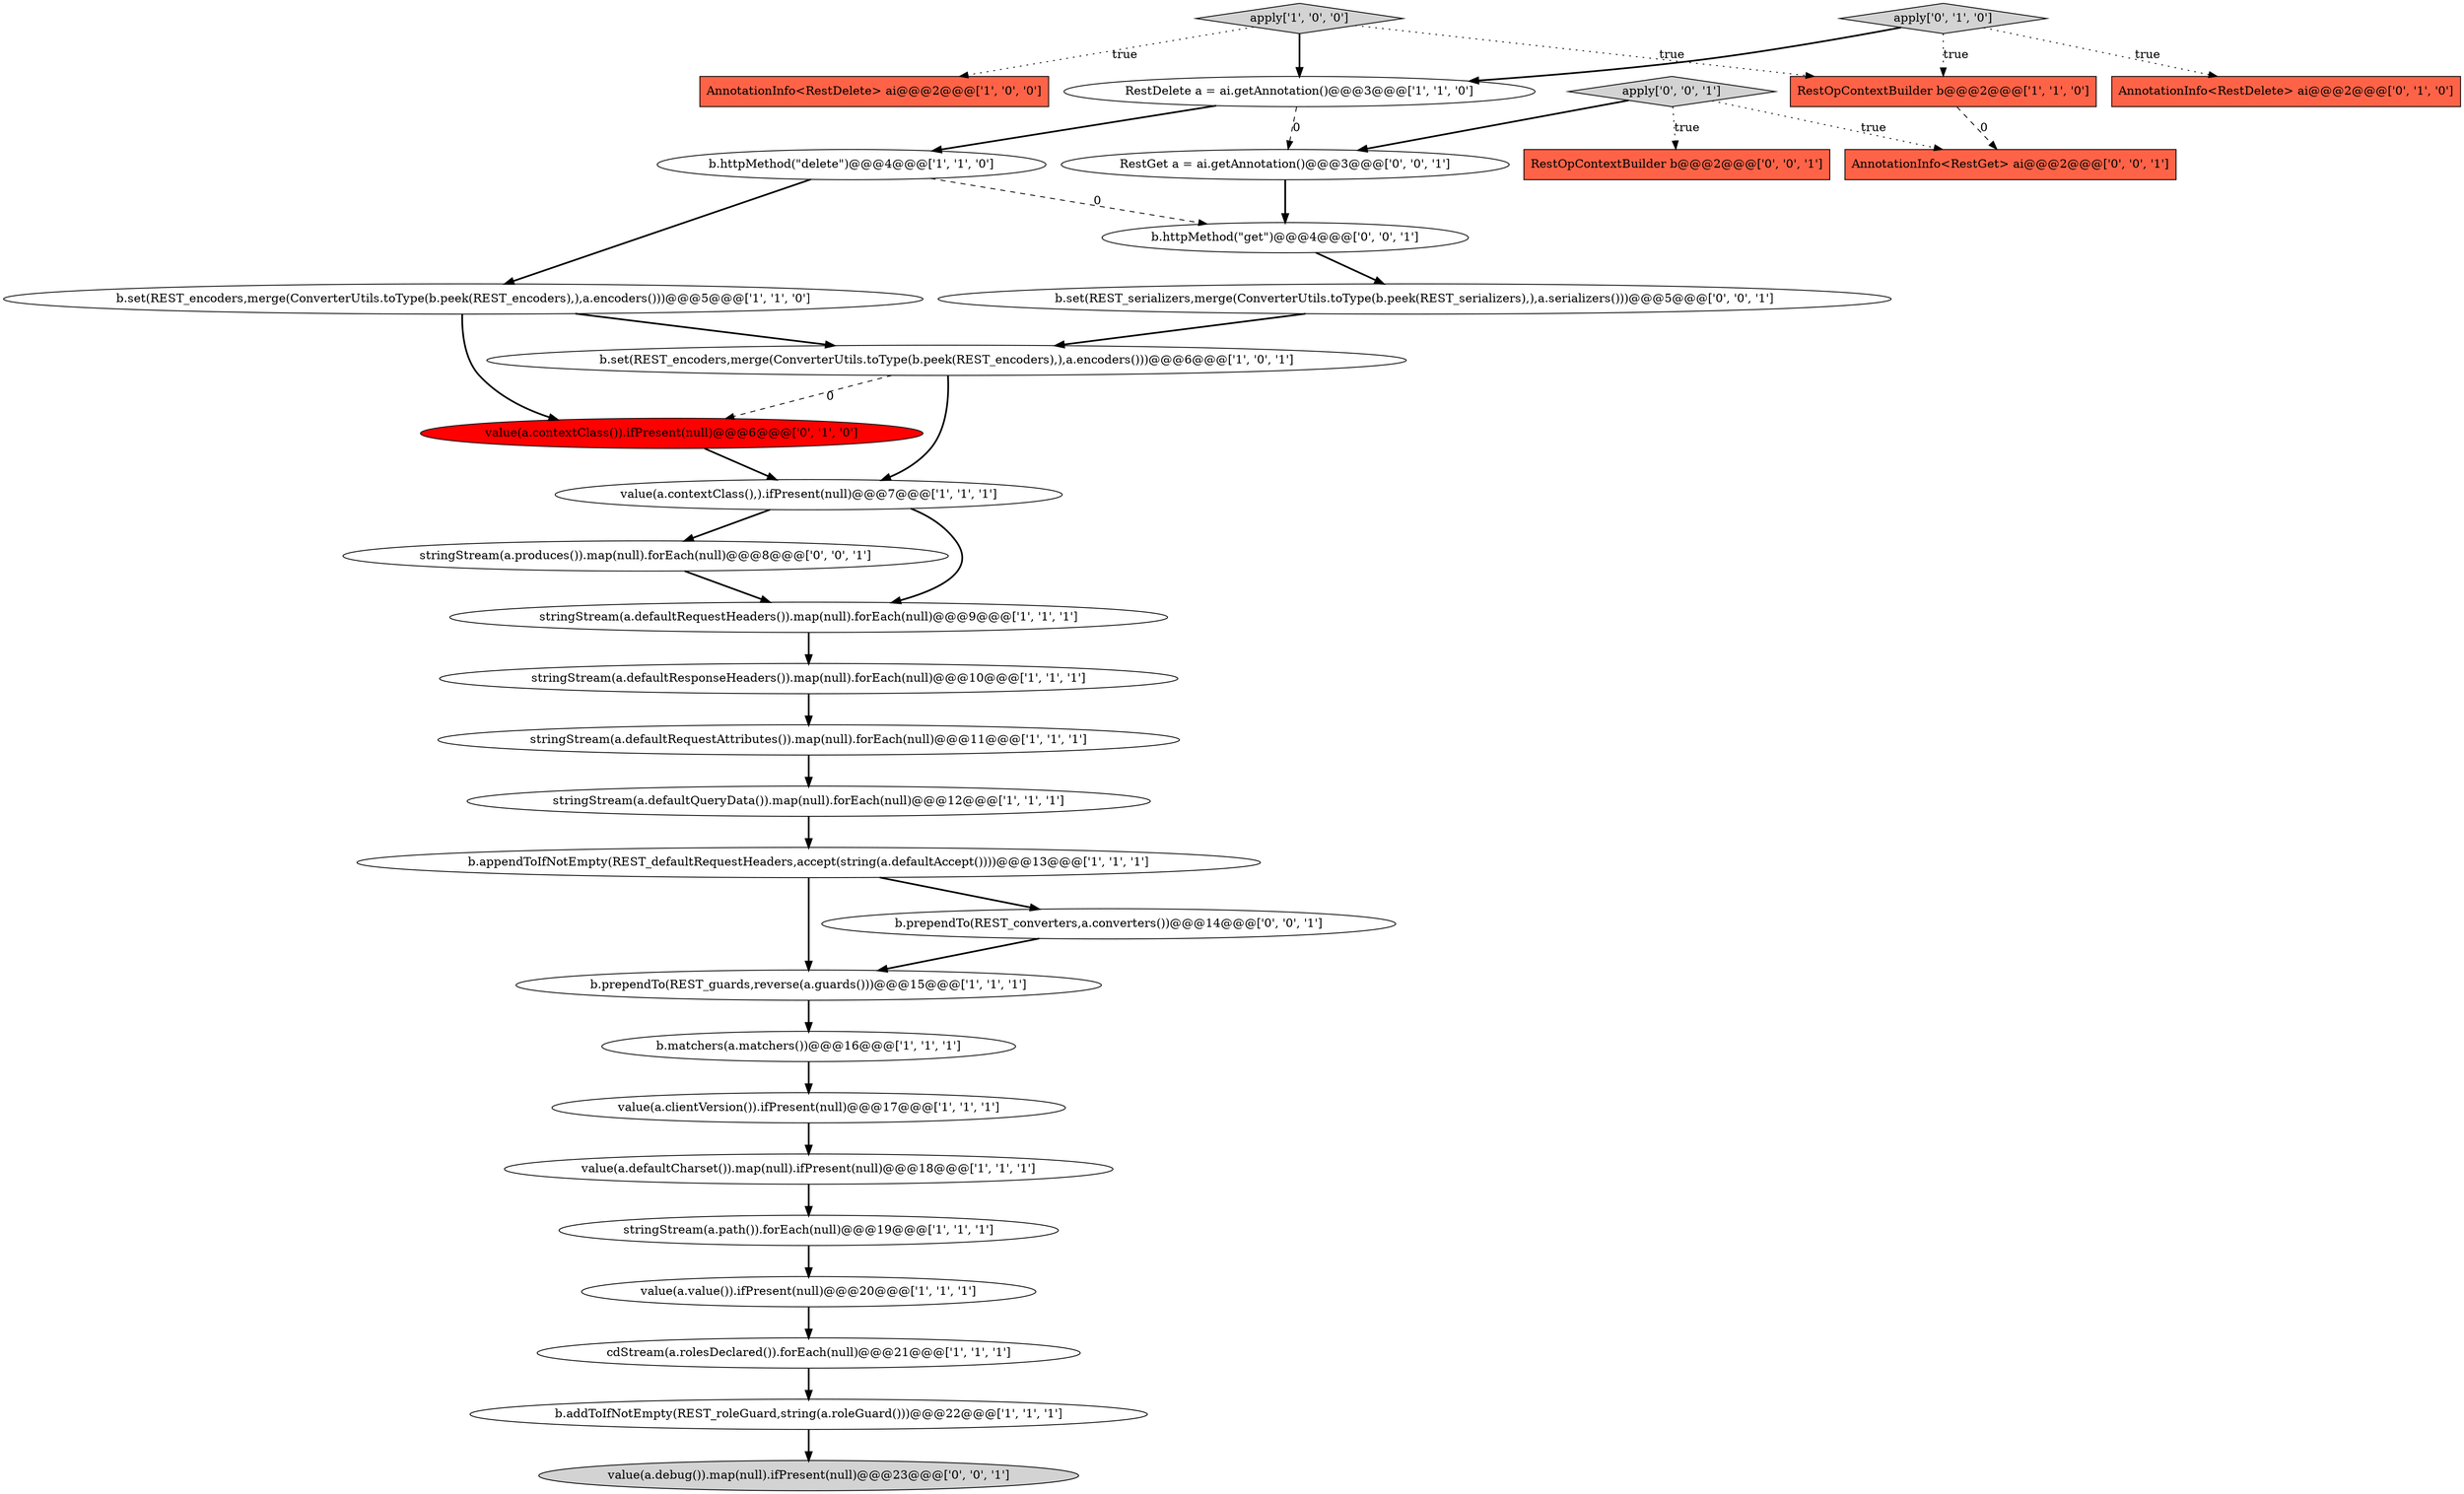 digraph {
17 [style = filled, label = "stringStream(a.path()).forEach(null)@@@19@@@['1', '1', '1']", fillcolor = white, shape = ellipse image = "AAA0AAABBB1BBB"];
31 [style = filled, label = "AnnotationInfo<RestGet> ai@@@2@@@['0', '0', '1']", fillcolor = tomato, shape = box image = "AAA0AAABBB3BBB"];
9 [style = filled, label = "stringStream(a.defaultRequestHeaders()).map(null).forEach(null)@@@9@@@['1', '1', '1']", fillcolor = white, shape = ellipse image = "AAA0AAABBB1BBB"];
10 [style = filled, label = "b.appendToIfNotEmpty(REST_defaultRequestHeaders,accept(string(a.defaultAccept())))@@@13@@@['1', '1', '1']", fillcolor = white, shape = ellipse image = "AAA0AAABBB1BBB"];
7 [style = filled, label = "apply['1', '0', '0']", fillcolor = lightgray, shape = diamond image = "AAA0AAABBB1BBB"];
5 [style = filled, label = "b.addToIfNotEmpty(REST_roleGuard,string(a.roleGuard()))@@@22@@@['1', '1', '1']", fillcolor = white, shape = ellipse image = "AAA0AAABBB1BBB"];
18 [style = filled, label = "stringStream(a.defaultRequestAttributes()).map(null).forEach(null)@@@11@@@['1', '1', '1']", fillcolor = white, shape = ellipse image = "AAA0AAABBB1BBB"];
0 [style = filled, label = "value(a.value()).ifPresent(null)@@@20@@@['1', '1', '1']", fillcolor = white, shape = ellipse image = "AAA0AAABBB1BBB"];
30 [style = filled, label = "RestGet a = ai.getAnnotation()@@@3@@@['0', '0', '1']", fillcolor = white, shape = ellipse image = "AAA0AAABBB3BBB"];
24 [style = filled, label = "stringStream(a.produces()).map(null).forEach(null)@@@8@@@['0', '0', '1']", fillcolor = white, shape = ellipse image = "AAA0AAABBB3BBB"];
27 [style = filled, label = "RestOpContextBuilder b@@@2@@@['0', '0', '1']", fillcolor = tomato, shape = box image = "AAA0AAABBB3BBB"];
32 [style = filled, label = "value(a.debug()).map(null).ifPresent(null)@@@23@@@['0', '0', '1']", fillcolor = lightgray, shape = ellipse image = "AAA0AAABBB3BBB"];
3 [style = filled, label = "value(a.clientVersion()).ifPresent(null)@@@17@@@['1', '1', '1']", fillcolor = white, shape = ellipse image = "AAA0AAABBB1BBB"];
2 [style = filled, label = "stringStream(a.defaultResponseHeaders()).map(null).forEach(null)@@@10@@@['1', '1', '1']", fillcolor = white, shape = ellipse image = "AAA0AAABBB1BBB"];
8 [style = filled, label = "b.set(REST_encoders,merge(ConverterUtils.toType(b.peek(REST_encoders),),a.encoders()))@@@5@@@['1', '1', '0']", fillcolor = white, shape = ellipse image = "AAA0AAABBB1BBB"];
26 [style = filled, label = "b.prependTo(REST_converters,a.converters())@@@14@@@['0', '0', '1']", fillcolor = white, shape = ellipse image = "AAA0AAABBB3BBB"];
20 [style = filled, label = "stringStream(a.defaultQueryData()).map(null).forEach(null)@@@12@@@['1', '1', '1']", fillcolor = white, shape = ellipse image = "AAA0AAABBB1BBB"];
13 [style = filled, label = "RestOpContextBuilder b@@@2@@@['1', '1', '0']", fillcolor = tomato, shape = box image = "AAA0AAABBB1BBB"];
1 [style = filled, label = "value(a.contextClass(),).ifPresent(null)@@@7@@@['1', '1', '1']", fillcolor = white, shape = ellipse image = "AAA0AAABBB1BBB"];
16 [style = filled, label = "cdStream(a.rolesDeclared()).forEach(null)@@@21@@@['1', '1', '1']", fillcolor = white, shape = ellipse image = "AAA0AAABBB1BBB"];
28 [style = filled, label = "b.httpMethod(\"get\")@@@4@@@['0', '0', '1']", fillcolor = white, shape = ellipse image = "AAA0AAABBB3BBB"];
14 [style = filled, label = "b.prependTo(REST_guards,reverse(a.guards()))@@@15@@@['1', '1', '1']", fillcolor = white, shape = ellipse image = "AAA0AAABBB1BBB"];
23 [style = filled, label = "apply['0', '1', '0']", fillcolor = lightgray, shape = diamond image = "AAA0AAABBB2BBB"];
4 [style = filled, label = "b.matchers(a.matchers())@@@16@@@['1', '1', '1']", fillcolor = white, shape = ellipse image = "AAA0AAABBB1BBB"];
6 [style = filled, label = "RestDelete a = ai.getAnnotation()@@@3@@@['1', '1', '0']", fillcolor = white, shape = ellipse image = "AAA0AAABBB1BBB"];
19 [style = filled, label = "b.set(REST_encoders,merge(ConverterUtils.toType(b.peek(REST_encoders),),a.encoders()))@@@6@@@['1', '0', '1']", fillcolor = white, shape = ellipse image = "AAA0AAABBB1BBB"];
21 [style = filled, label = "AnnotationInfo<RestDelete> ai@@@2@@@['0', '1', '0']", fillcolor = tomato, shape = box image = "AAA0AAABBB2BBB"];
12 [style = filled, label = "AnnotationInfo<RestDelete> ai@@@2@@@['1', '0', '0']", fillcolor = tomato, shape = box image = "AAA0AAABBB1BBB"];
11 [style = filled, label = "value(a.defaultCharset()).map(null).ifPresent(null)@@@18@@@['1', '1', '1']", fillcolor = white, shape = ellipse image = "AAA0AAABBB1BBB"];
25 [style = filled, label = "apply['0', '0', '1']", fillcolor = lightgray, shape = diamond image = "AAA0AAABBB3BBB"];
22 [style = filled, label = "value(a.contextClass()).ifPresent(null)@@@6@@@['0', '1', '0']", fillcolor = red, shape = ellipse image = "AAA1AAABBB2BBB"];
15 [style = filled, label = "b.httpMethod(\"delete\")@@@4@@@['1', '1', '0']", fillcolor = white, shape = ellipse image = "AAA0AAABBB1BBB"];
29 [style = filled, label = "b.set(REST_serializers,merge(ConverterUtils.toType(b.peek(REST_serializers),),a.serializers()))@@@5@@@['0', '0', '1']", fillcolor = white, shape = ellipse image = "AAA0AAABBB3BBB"];
28->29 [style = bold, label=""];
4->3 [style = bold, label=""];
0->16 [style = bold, label=""];
15->28 [style = dashed, label="0"];
10->14 [style = bold, label=""];
9->2 [style = bold, label=""];
25->31 [style = dotted, label="true"];
8->19 [style = bold, label=""];
25->30 [style = bold, label=""];
7->13 [style = dotted, label="true"];
23->21 [style = dotted, label="true"];
3->11 [style = bold, label=""];
26->14 [style = bold, label=""];
2->18 [style = bold, label=""];
10->26 [style = bold, label=""];
1->9 [style = bold, label=""];
6->15 [style = bold, label=""];
8->22 [style = bold, label=""];
7->12 [style = dotted, label="true"];
20->10 [style = bold, label=""];
5->32 [style = bold, label=""];
19->1 [style = bold, label=""];
18->20 [style = bold, label=""];
17->0 [style = bold, label=""];
30->28 [style = bold, label=""];
29->19 [style = bold, label=""];
13->31 [style = dashed, label="0"];
1->24 [style = bold, label=""];
23->6 [style = bold, label=""];
23->13 [style = dotted, label="true"];
7->6 [style = bold, label=""];
16->5 [style = bold, label=""];
11->17 [style = bold, label=""];
6->30 [style = dashed, label="0"];
22->1 [style = bold, label=""];
25->27 [style = dotted, label="true"];
15->8 [style = bold, label=""];
24->9 [style = bold, label=""];
19->22 [style = dashed, label="0"];
14->4 [style = bold, label=""];
}
